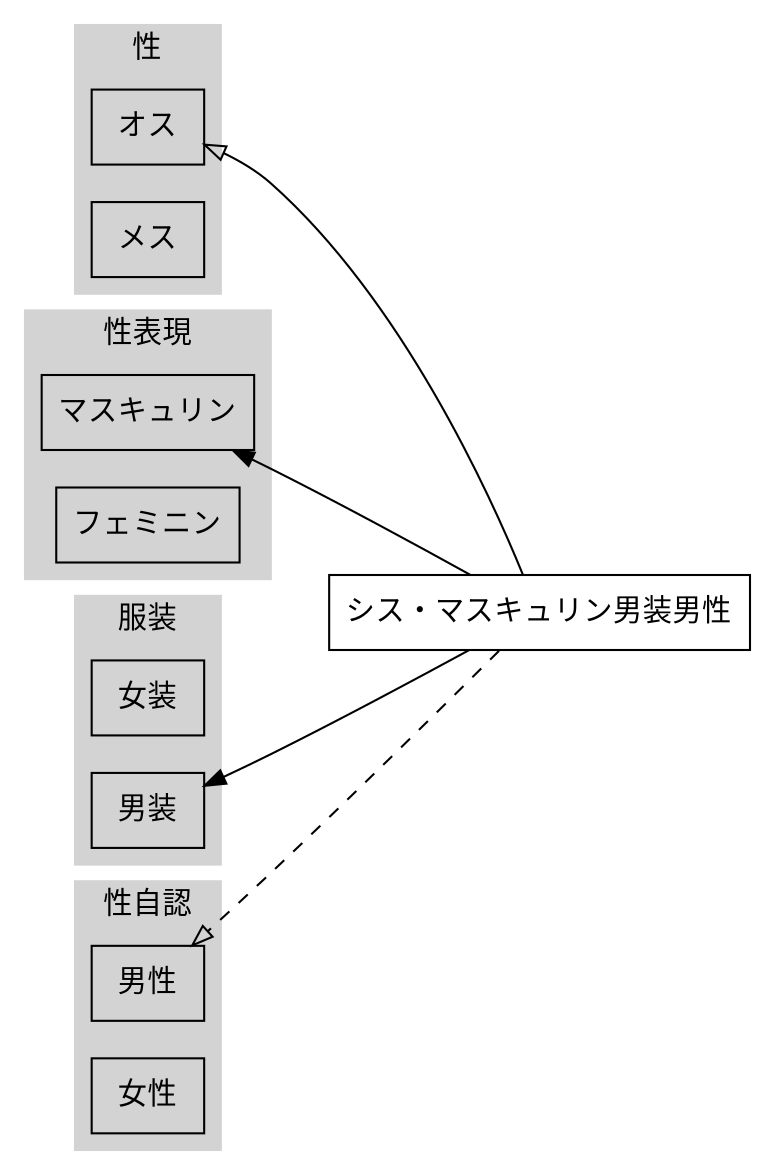 digraph CisMasculineMale {

  graph [fontname="Yu Gothic"]
  node [fontname="Yu Gothic", shape=box]
  edge [fontname="Yu Gothic"]

  rankdir=RL

  subgraph cluster_sex { label="性" style=filled color=lightgrey オス メス }
  subgraph cluster_gender_expression { label="性表現" style=filled color=lightgrey マスキュリン フェミニン }
  subgraph cluster_vestism { label="服装" style=filled color=lightgrey 女装 男装 }
  subgraph cluster_gender_identity { label="性自認" style=filled color=lightgrey 男性 女性 }

  シス・マスキュリン男装男性 -> オス [arrowhead=onormal]
  シス・マスキュリン男装男性 -> マスキュリン [arrowhead=normal]
  シス・マスキュリン男装男性 -> 男装 [arrowhead=normal]
  シス・マスキュリン男装男性 -> 男性 [arrowhead=onormal, style=dashed]

}